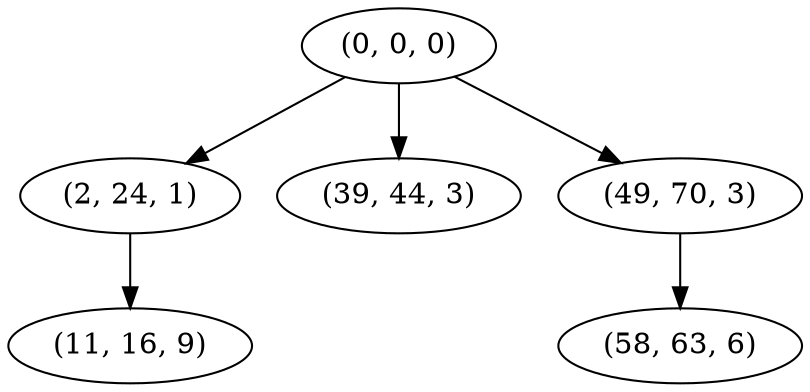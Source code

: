 digraph tree {
    "(0, 0, 0)";
    "(2, 24, 1)";
    "(11, 16, 9)";
    "(39, 44, 3)";
    "(49, 70, 3)";
    "(58, 63, 6)";
    "(0, 0, 0)" -> "(2, 24, 1)";
    "(0, 0, 0)" -> "(39, 44, 3)";
    "(0, 0, 0)" -> "(49, 70, 3)";
    "(2, 24, 1)" -> "(11, 16, 9)";
    "(49, 70, 3)" -> "(58, 63, 6)";
}
